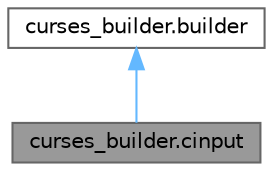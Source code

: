 digraph "curses_builder.cinput"
{
 // LATEX_PDF_SIZE
  bgcolor="transparent";
  edge [fontname=Helvetica,fontsize=10,labelfontname=Helvetica,labelfontsize=10];
  node [fontname=Helvetica,fontsize=10,shape=box,height=0.2,width=0.4];
  Node1 [label="curses_builder.cinput",height=0.2,width=0.4,color="gray40", fillcolor="grey60", style="filled", fontcolor="black",tooltip=" "];
  Node2 -> Node1 [dir="back",color="steelblue1",style="solid"];
  Node2 [label="curses_builder.builder",height=0.2,width=0.4,color="gray40", fillcolor="white", style="filled",URL="$df/dc0/classcurses__builder_1_1builder.html",tooltip=" "];
}
